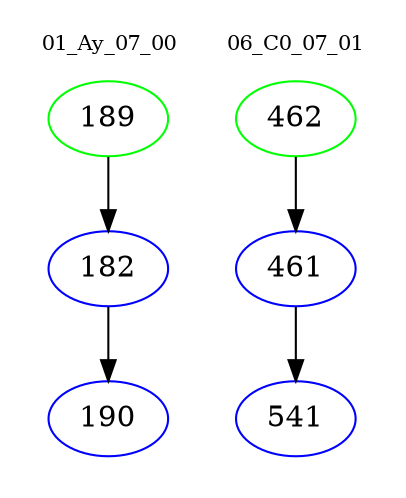 digraph{
subgraph cluster_0 {
color = white
label = "01_Ay_07_00";
fontsize=10;
T0_189 [label="189", color="green"]
T0_189 -> T0_182 [color="black"]
T0_182 [label="182", color="blue"]
T0_182 -> T0_190 [color="black"]
T0_190 [label="190", color="blue"]
}
subgraph cluster_1 {
color = white
label = "06_C0_07_01";
fontsize=10;
T1_462 [label="462", color="green"]
T1_462 -> T1_461 [color="black"]
T1_461 [label="461", color="blue"]
T1_461 -> T1_541 [color="black"]
T1_541 [label="541", color="blue"]
}
}
